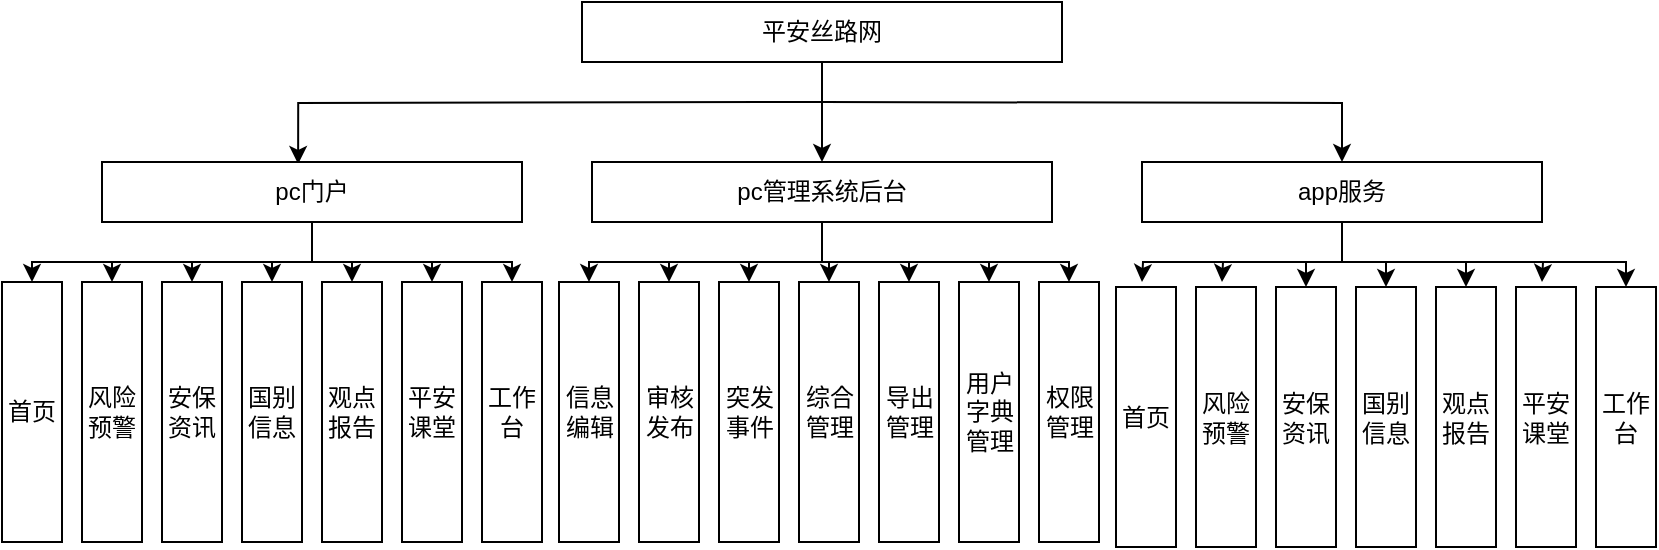 <mxfile version="15.5.8" type="github">
  <diagram id="z_VmFG00kIqxAbAmCZ38" name="第 1 页">
    <mxGraphModel dx="895" dy="499" grid="1" gridSize="10" guides="1" tooltips="1" connect="1" arrows="1" fold="1" page="1" pageScale="1" pageWidth="827" pageHeight="1169" math="0" shadow="0">
      <root>
        <mxCell id="0" />
        <mxCell id="1" parent="0" />
        <mxCell id="o6Uu88SV7pxbA3pmiVSh-6" value="" style="edgeStyle=orthogonalEdgeStyle;rounded=0;orthogonalLoop=1;jettySize=auto;html=1;" edge="1" parent="1" source="o6Uu88SV7pxbA3pmiVSh-1" target="o6Uu88SV7pxbA3pmiVSh-3">
          <mxGeometry relative="1" as="geometry" />
        </mxCell>
        <mxCell id="o6Uu88SV7pxbA3pmiVSh-7" style="edgeStyle=orthogonalEdgeStyle;rounded=0;orthogonalLoop=1;jettySize=auto;html=1;entryX=0.467;entryY=0.033;entryDx=0;entryDy=0;entryPerimeter=0;" edge="1" parent="1" target="o6Uu88SV7pxbA3pmiVSh-2">
          <mxGeometry relative="1" as="geometry">
            <mxPoint x="410" y="160" as="sourcePoint" />
          </mxGeometry>
        </mxCell>
        <mxCell id="o6Uu88SV7pxbA3pmiVSh-8" style="edgeStyle=orthogonalEdgeStyle;rounded=0;orthogonalLoop=1;jettySize=auto;html=1;" edge="1" parent="1" target="o6Uu88SV7pxbA3pmiVSh-4">
          <mxGeometry relative="1" as="geometry">
            <mxPoint x="410" y="160" as="sourcePoint" />
          </mxGeometry>
        </mxCell>
        <mxCell id="o6Uu88SV7pxbA3pmiVSh-1" value="平安丝路网" style="rounded=0;whiteSpace=wrap;html=1;" vertex="1" parent="1">
          <mxGeometry x="290" y="110" width="240" height="30" as="geometry" />
        </mxCell>
        <mxCell id="o6Uu88SV7pxbA3pmiVSh-32" style="edgeStyle=orthogonalEdgeStyle;rounded=0;orthogonalLoop=1;jettySize=auto;html=1;entryX=0.5;entryY=0;entryDx=0;entryDy=0;exitX=0.5;exitY=1;exitDx=0;exitDy=0;" edge="1" parent="1" source="o6Uu88SV7pxbA3pmiVSh-2" target="o6Uu88SV7pxbA3pmiVSh-9">
          <mxGeometry relative="1" as="geometry">
            <Array as="points">
              <mxPoint x="155" y="240" />
              <mxPoint x="15" y="240" />
            </Array>
          </mxGeometry>
        </mxCell>
        <mxCell id="o6Uu88SV7pxbA3pmiVSh-33" style="edgeStyle=orthogonalEdgeStyle;rounded=0;orthogonalLoop=1;jettySize=auto;html=1;entryX=0.5;entryY=0;entryDx=0;entryDy=0;" edge="1" parent="1" source="o6Uu88SV7pxbA3pmiVSh-2" target="o6Uu88SV7pxbA3pmiVSh-10">
          <mxGeometry relative="1" as="geometry" />
        </mxCell>
        <mxCell id="o6Uu88SV7pxbA3pmiVSh-34" style="edgeStyle=orthogonalEdgeStyle;rounded=0;orthogonalLoop=1;jettySize=auto;html=1;entryX=0.5;entryY=0;entryDx=0;entryDy=0;" edge="1" parent="1" source="o6Uu88SV7pxbA3pmiVSh-2" target="o6Uu88SV7pxbA3pmiVSh-11">
          <mxGeometry relative="1" as="geometry" />
        </mxCell>
        <mxCell id="o6Uu88SV7pxbA3pmiVSh-35" style="edgeStyle=orthogonalEdgeStyle;rounded=0;orthogonalLoop=1;jettySize=auto;html=1;entryX=0.5;entryY=0;entryDx=0;entryDy=0;" edge="1" parent="1" source="o6Uu88SV7pxbA3pmiVSh-2" target="o6Uu88SV7pxbA3pmiVSh-12">
          <mxGeometry relative="1" as="geometry" />
        </mxCell>
        <mxCell id="o6Uu88SV7pxbA3pmiVSh-36" style="edgeStyle=orthogonalEdgeStyle;rounded=0;orthogonalLoop=1;jettySize=auto;html=1;entryX=0.5;entryY=0;entryDx=0;entryDy=0;" edge="1" parent="1" source="o6Uu88SV7pxbA3pmiVSh-2" target="o6Uu88SV7pxbA3pmiVSh-13">
          <mxGeometry relative="1" as="geometry" />
        </mxCell>
        <mxCell id="o6Uu88SV7pxbA3pmiVSh-37" style="edgeStyle=orthogonalEdgeStyle;rounded=0;orthogonalLoop=1;jettySize=auto;html=1;entryX=0.5;entryY=0;entryDx=0;entryDy=0;" edge="1" parent="1" source="o6Uu88SV7pxbA3pmiVSh-2" target="o6Uu88SV7pxbA3pmiVSh-14">
          <mxGeometry relative="1" as="geometry" />
        </mxCell>
        <mxCell id="o6Uu88SV7pxbA3pmiVSh-38" style="edgeStyle=orthogonalEdgeStyle;rounded=0;orthogonalLoop=1;jettySize=auto;html=1;entryX=0.5;entryY=0;entryDx=0;entryDy=0;" edge="1" parent="1" source="o6Uu88SV7pxbA3pmiVSh-2" target="o6Uu88SV7pxbA3pmiVSh-15">
          <mxGeometry relative="1" as="geometry" />
        </mxCell>
        <mxCell id="o6Uu88SV7pxbA3pmiVSh-2" value="pc门户" style="rounded=0;whiteSpace=wrap;html=1;" vertex="1" parent="1">
          <mxGeometry x="50" y="190" width="210" height="30" as="geometry" />
        </mxCell>
        <mxCell id="o6Uu88SV7pxbA3pmiVSh-24" value="" style="edgeStyle=orthogonalEdgeStyle;rounded=0;orthogonalLoop=1;jettySize=auto;html=1;" edge="1" parent="1" source="o6Uu88SV7pxbA3pmiVSh-3" target="o6Uu88SV7pxbA3pmiVSh-21">
          <mxGeometry relative="1" as="geometry" />
        </mxCell>
        <mxCell id="o6Uu88SV7pxbA3pmiVSh-25" style="edgeStyle=orthogonalEdgeStyle;rounded=0;orthogonalLoop=1;jettySize=auto;html=1;entryX=0.5;entryY=0;entryDx=0;entryDy=0;" edge="1" parent="1" source="o6Uu88SV7pxbA3pmiVSh-3" target="o6Uu88SV7pxbA3pmiVSh-17">
          <mxGeometry relative="1" as="geometry" />
        </mxCell>
        <mxCell id="o6Uu88SV7pxbA3pmiVSh-26" style="edgeStyle=orthogonalEdgeStyle;rounded=0;orthogonalLoop=1;jettySize=auto;html=1;entryX=0.5;entryY=0;entryDx=0;entryDy=0;" edge="1" parent="1" source="o6Uu88SV7pxbA3pmiVSh-3" target="o6Uu88SV7pxbA3pmiVSh-18">
          <mxGeometry relative="1" as="geometry" />
        </mxCell>
        <mxCell id="o6Uu88SV7pxbA3pmiVSh-27" style="edgeStyle=orthogonalEdgeStyle;rounded=0;orthogonalLoop=1;jettySize=auto;html=1;entryX=0.5;entryY=0;entryDx=0;entryDy=0;" edge="1" parent="1" source="o6Uu88SV7pxbA3pmiVSh-3" target="o6Uu88SV7pxbA3pmiVSh-19">
          <mxGeometry relative="1" as="geometry" />
        </mxCell>
        <mxCell id="o6Uu88SV7pxbA3pmiVSh-29" style="edgeStyle=orthogonalEdgeStyle;rounded=0;orthogonalLoop=1;jettySize=auto;html=1;entryX=0.5;entryY=0;entryDx=0;entryDy=0;" edge="1" parent="1" source="o6Uu88SV7pxbA3pmiVSh-3" target="o6Uu88SV7pxbA3pmiVSh-20">
          <mxGeometry relative="1" as="geometry" />
        </mxCell>
        <mxCell id="o6Uu88SV7pxbA3pmiVSh-30" style="edgeStyle=orthogonalEdgeStyle;rounded=0;orthogonalLoop=1;jettySize=auto;html=1;entryX=0.5;entryY=0;entryDx=0;entryDy=0;" edge="1" parent="1" source="o6Uu88SV7pxbA3pmiVSh-3" target="o6Uu88SV7pxbA3pmiVSh-22">
          <mxGeometry relative="1" as="geometry" />
        </mxCell>
        <mxCell id="o6Uu88SV7pxbA3pmiVSh-31" style="edgeStyle=orthogonalEdgeStyle;rounded=0;orthogonalLoop=1;jettySize=auto;html=1;entryX=0.5;entryY=0;entryDx=0;entryDy=0;" edge="1" parent="1" source="o6Uu88SV7pxbA3pmiVSh-3" target="o6Uu88SV7pxbA3pmiVSh-23">
          <mxGeometry relative="1" as="geometry" />
        </mxCell>
        <mxCell id="o6Uu88SV7pxbA3pmiVSh-3" value="pc管理系统后台" style="rounded=0;whiteSpace=wrap;html=1;" vertex="1" parent="1">
          <mxGeometry x="295" y="190" width="230" height="30" as="geometry" />
        </mxCell>
        <mxCell id="o6Uu88SV7pxbA3pmiVSh-53" style="edgeStyle=orthogonalEdgeStyle;rounded=0;orthogonalLoop=1;jettySize=auto;html=1;" edge="1" parent="1" source="o6Uu88SV7pxbA3pmiVSh-4">
          <mxGeometry relative="1" as="geometry">
            <mxPoint x="570" y="250" as="targetPoint" />
          </mxGeometry>
        </mxCell>
        <mxCell id="o6Uu88SV7pxbA3pmiVSh-54" style="edgeStyle=orthogonalEdgeStyle;rounded=0;orthogonalLoop=1;jettySize=auto;html=1;" edge="1" parent="1" source="o6Uu88SV7pxbA3pmiVSh-4">
          <mxGeometry relative="1" as="geometry">
            <mxPoint x="610" y="250" as="targetPoint" />
          </mxGeometry>
        </mxCell>
        <mxCell id="o6Uu88SV7pxbA3pmiVSh-55" style="edgeStyle=orthogonalEdgeStyle;rounded=0;orthogonalLoop=1;jettySize=auto;html=1;entryX=0.5;entryY=0;entryDx=0;entryDy=0;" edge="1" parent="1" source="o6Uu88SV7pxbA3pmiVSh-4" target="o6Uu88SV7pxbA3pmiVSh-48">
          <mxGeometry relative="1" as="geometry" />
        </mxCell>
        <mxCell id="o6Uu88SV7pxbA3pmiVSh-56" style="edgeStyle=orthogonalEdgeStyle;rounded=0;orthogonalLoop=1;jettySize=auto;html=1;entryX=0.5;entryY=0;entryDx=0;entryDy=0;" edge="1" parent="1" source="o6Uu88SV7pxbA3pmiVSh-4" target="o6Uu88SV7pxbA3pmiVSh-49">
          <mxGeometry relative="1" as="geometry" />
        </mxCell>
        <mxCell id="o6Uu88SV7pxbA3pmiVSh-57" style="edgeStyle=orthogonalEdgeStyle;rounded=0;orthogonalLoop=1;jettySize=auto;html=1;entryX=0.5;entryY=0;entryDx=0;entryDy=0;" edge="1" parent="1" source="o6Uu88SV7pxbA3pmiVSh-4" target="o6Uu88SV7pxbA3pmiVSh-50">
          <mxGeometry relative="1" as="geometry" />
        </mxCell>
        <mxCell id="o6Uu88SV7pxbA3pmiVSh-58" style="edgeStyle=orthogonalEdgeStyle;rounded=0;orthogonalLoop=1;jettySize=auto;html=1;" edge="1" parent="1" source="o6Uu88SV7pxbA3pmiVSh-4">
          <mxGeometry relative="1" as="geometry">
            <mxPoint x="770" y="250" as="targetPoint" />
          </mxGeometry>
        </mxCell>
        <mxCell id="o6Uu88SV7pxbA3pmiVSh-60" style="edgeStyle=orthogonalEdgeStyle;rounded=0;orthogonalLoop=1;jettySize=auto;html=1;entryX=0.5;entryY=0;entryDx=0;entryDy=0;" edge="1" parent="1" target="o6Uu88SV7pxbA3pmiVSh-52">
          <mxGeometry relative="1" as="geometry">
            <mxPoint x="670" y="240" as="sourcePoint" />
            <Array as="points">
              <mxPoint x="812" y="240" />
            </Array>
          </mxGeometry>
        </mxCell>
        <mxCell id="o6Uu88SV7pxbA3pmiVSh-4" value="app服务" style="rounded=0;whiteSpace=wrap;html=1;" vertex="1" parent="1">
          <mxGeometry x="570" y="190" width="200" height="30" as="geometry" />
        </mxCell>
        <mxCell id="o6Uu88SV7pxbA3pmiVSh-9" value="首页" style="rounded=0;whiteSpace=wrap;html=1;" vertex="1" parent="1">
          <mxGeometry y="250" width="30" height="130" as="geometry" />
        </mxCell>
        <mxCell id="o6Uu88SV7pxbA3pmiVSh-10" value="风险预警" style="rounded=0;whiteSpace=wrap;html=1;" vertex="1" parent="1">
          <mxGeometry x="40" y="250" width="30" height="130" as="geometry" />
        </mxCell>
        <mxCell id="o6Uu88SV7pxbA3pmiVSh-11" value="安保资讯" style="rounded=0;whiteSpace=wrap;html=1;" vertex="1" parent="1">
          <mxGeometry x="80" y="250" width="30" height="130" as="geometry" />
        </mxCell>
        <mxCell id="o6Uu88SV7pxbA3pmiVSh-12" value="国别信息" style="rounded=0;whiteSpace=wrap;html=1;" vertex="1" parent="1">
          <mxGeometry x="120" y="250" width="30" height="130" as="geometry" />
        </mxCell>
        <mxCell id="o6Uu88SV7pxbA3pmiVSh-13" value="观点报告" style="rounded=0;whiteSpace=wrap;html=1;" vertex="1" parent="1">
          <mxGeometry x="160" y="250" width="30" height="130" as="geometry" />
        </mxCell>
        <mxCell id="o6Uu88SV7pxbA3pmiVSh-14" value="平安课堂" style="rounded=0;whiteSpace=wrap;html=1;" vertex="1" parent="1">
          <mxGeometry x="200" y="250" width="30" height="130" as="geometry" />
        </mxCell>
        <mxCell id="o6Uu88SV7pxbA3pmiVSh-15" value="工作台" style="rounded=0;whiteSpace=wrap;html=1;" vertex="1" parent="1">
          <mxGeometry x="240" y="250" width="30" height="130" as="geometry" />
        </mxCell>
        <mxCell id="o6Uu88SV7pxbA3pmiVSh-17" value="信息编辑" style="rounded=0;whiteSpace=wrap;html=1;" vertex="1" parent="1">
          <mxGeometry x="278.5" y="250" width="30" height="130" as="geometry" />
        </mxCell>
        <mxCell id="o6Uu88SV7pxbA3pmiVSh-18" value="审核发布" style="rounded=0;whiteSpace=wrap;html=1;" vertex="1" parent="1">
          <mxGeometry x="318.5" y="250" width="30" height="130" as="geometry" />
        </mxCell>
        <mxCell id="o6Uu88SV7pxbA3pmiVSh-19" value="突发事件" style="rounded=0;whiteSpace=wrap;html=1;" vertex="1" parent="1">
          <mxGeometry x="358.5" y="250" width="30" height="130" as="geometry" />
        </mxCell>
        <mxCell id="o6Uu88SV7pxbA3pmiVSh-20" value="综合管理" style="rounded=0;whiteSpace=wrap;html=1;" vertex="1" parent="1">
          <mxGeometry x="398.5" y="250" width="30" height="130" as="geometry" />
        </mxCell>
        <mxCell id="o6Uu88SV7pxbA3pmiVSh-21" value="导出管理" style="rounded=0;whiteSpace=wrap;html=1;" vertex="1" parent="1">
          <mxGeometry x="438.5" y="250" width="30" height="130" as="geometry" />
        </mxCell>
        <mxCell id="o6Uu88SV7pxbA3pmiVSh-22" value="用户字典管理" style="rounded=0;whiteSpace=wrap;html=1;" vertex="1" parent="1">
          <mxGeometry x="478.5" y="250" width="30" height="130" as="geometry" />
        </mxCell>
        <mxCell id="o6Uu88SV7pxbA3pmiVSh-23" value="权限管理" style="rounded=0;whiteSpace=wrap;html=1;" vertex="1" parent="1">
          <mxGeometry x="518.5" y="250" width="30" height="130" as="geometry" />
        </mxCell>
        <mxCell id="o6Uu88SV7pxbA3pmiVSh-46" value="首页" style="rounded=0;whiteSpace=wrap;html=1;" vertex="1" parent="1">
          <mxGeometry x="557" y="252.5" width="30" height="130" as="geometry" />
        </mxCell>
        <mxCell id="o6Uu88SV7pxbA3pmiVSh-47" value="风险预警" style="rounded=0;whiteSpace=wrap;html=1;" vertex="1" parent="1">
          <mxGeometry x="597" y="252.5" width="30" height="130" as="geometry" />
        </mxCell>
        <mxCell id="o6Uu88SV7pxbA3pmiVSh-48" value="安保资讯" style="rounded=0;whiteSpace=wrap;html=1;" vertex="1" parent="1">
          <mxGeometry x="637" y="252.5" width="30" height="130" as="geometry" />
        </mxCell>
        <mxCell id="o6Uu88SV7pxbA3pmiVSh-49" value="国别信息" style="rounded=0;whiteSpace=wrap;html=1;" vertex="1" parent="1">
          <mxGeometry x="677" y="252.5" width="30" height="130" as="geometry" />
        </mxCell>
        <mxCell id="o6Uu88SV7pxbA3pmiVSh-50" value="观点报告" style="rounded=0;whiteSpace=wrap;html=1;" vertex="1" parent="1">
          <mxGeometry x="717" y="252.5" width="30" height="130" as="geometry" />
        </mxCell>
        <mxCell id="o6Uu88SV7pxbA3pmiVSh-51" value="平安课堂" style="rounded=0;whiteSpace=wrap;html=1;" vertex="1" parent="1">
          <mxGeometry x="757" y="252.5" width="30" height="130" as="geometry" />
        </mxCell>
        <mxCell id="o6Uu88SV7pxbA3pmiVSh-52" value="工作台" style="rounded=0;whiteSpace=wrap;html=1;" vertex="1" parent="1">
          <mxGeometry x="797" y="252.5" width="30" height="130" as="geometry" />
        </mxCell>
      </root>
    </mxGraphModel>
  </diagram>
</mxfile>
